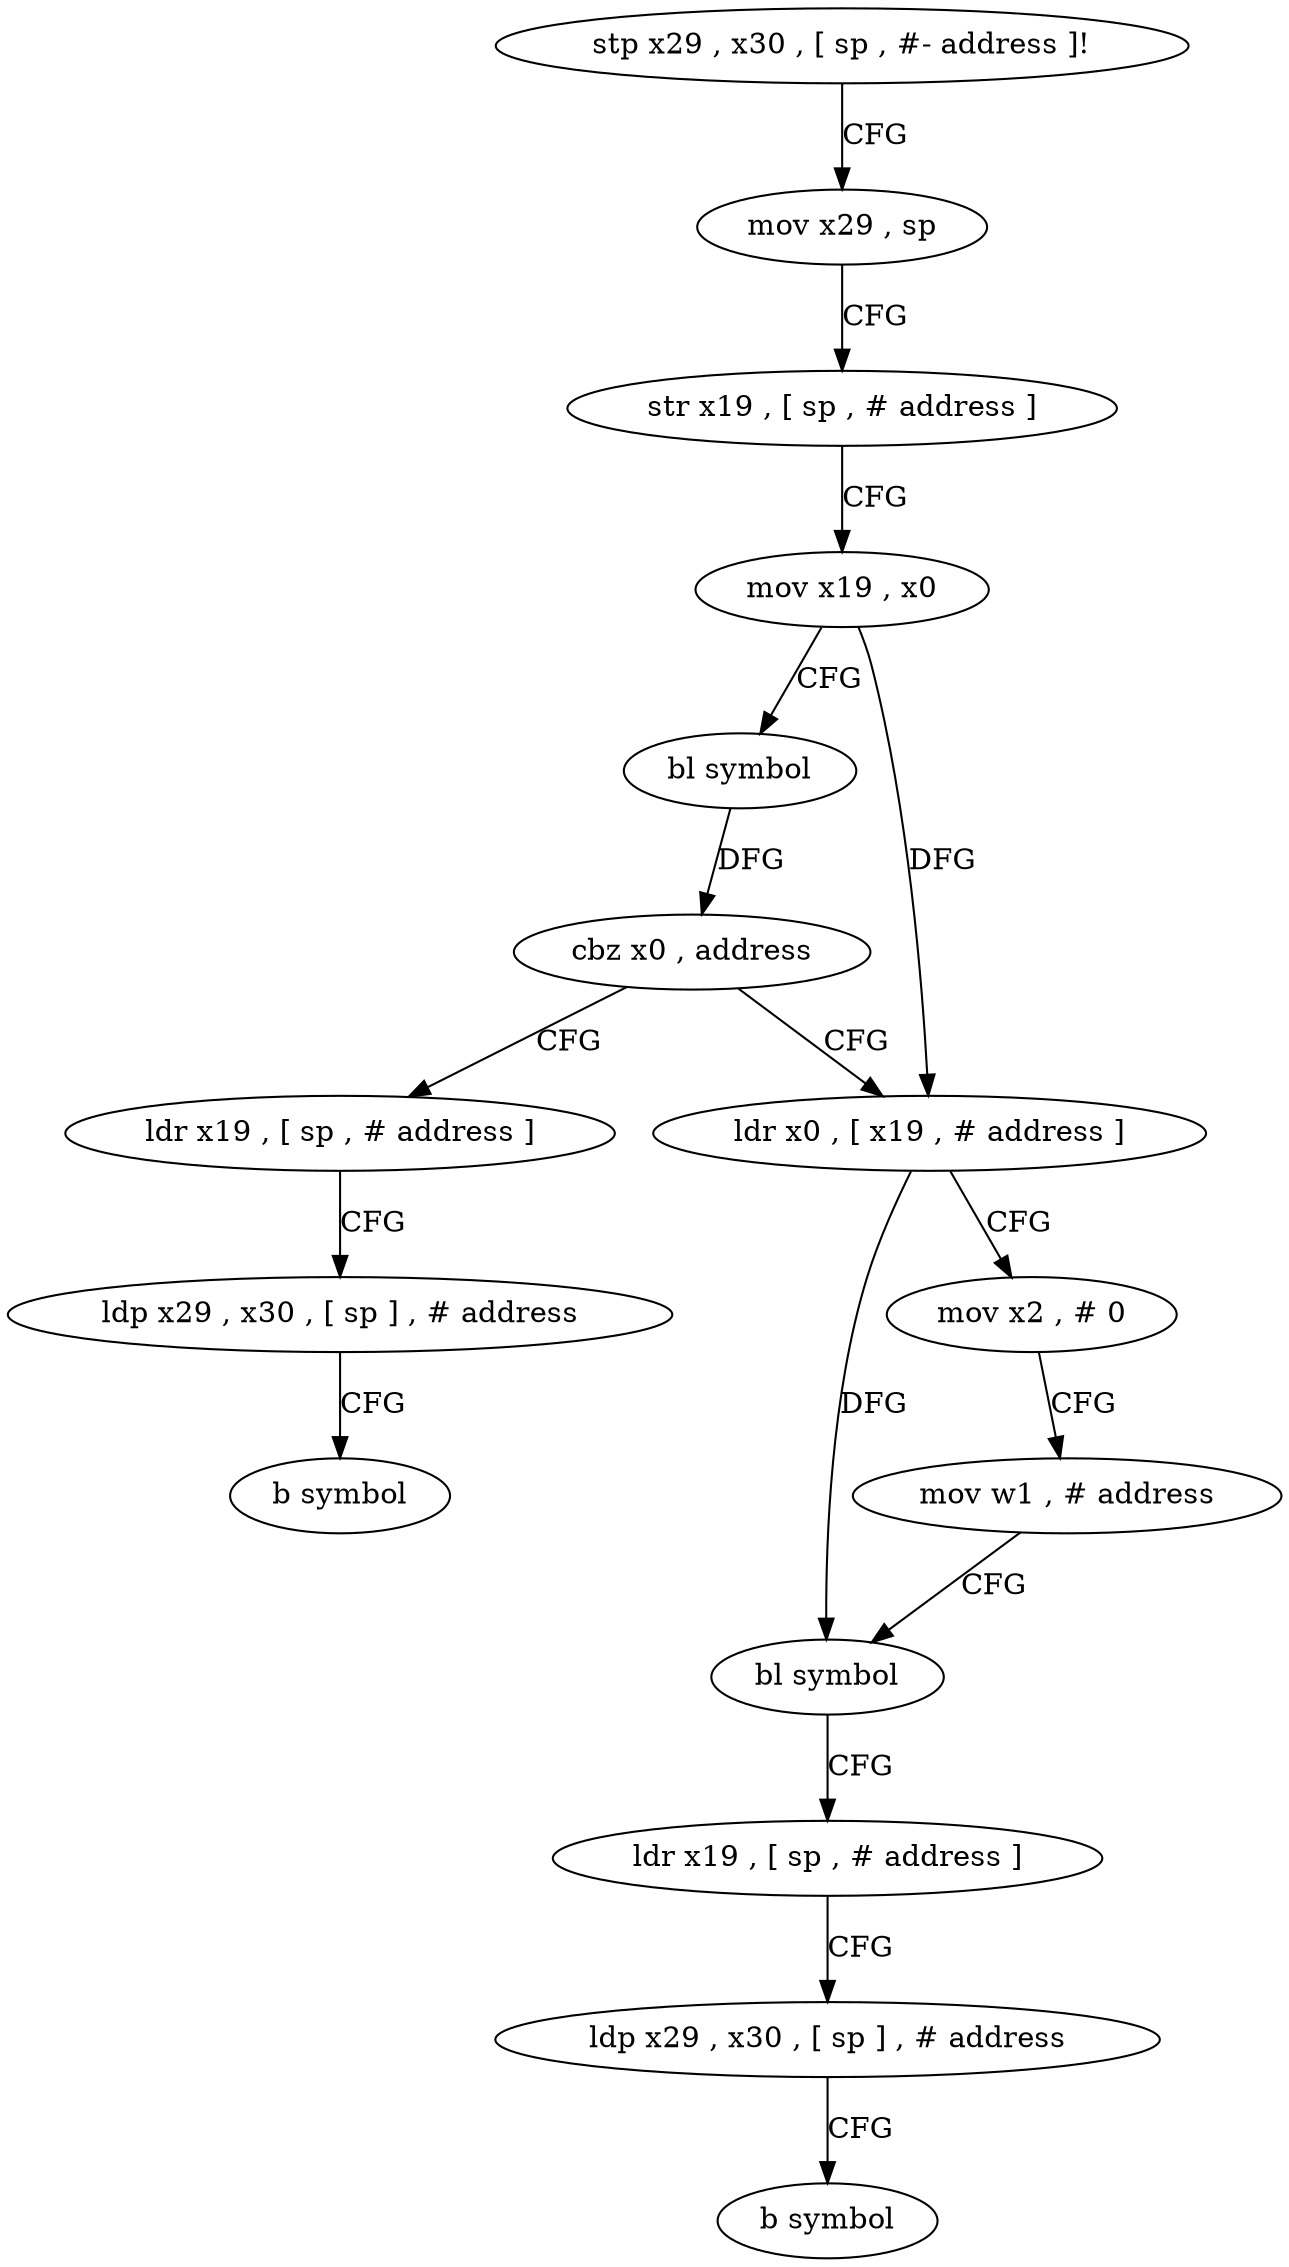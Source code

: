 digraph "func" {
"93968" [label = "stp x29 , x30 , [ sp , #- address ]!" ]
"93972" [label = "mov x29 , sp" ]
"93976" [label = "str x19 , [ sp , # address ]" ]
"93980" [label = "mov x19 , x0" ]
"93984" [label = "bl symbol" ]
"93988" [label = "cbz x0 , address" ]
"94008" [label = "ldr x0 , [ x19 , # address ]" ]
"93992" [label = "ldr x19 , [ sp , # address ]" ]
"94012" [label = "mov x2 , # 0" ]
"94016" [label = "mov w1 , # address" ]
"94020" [label = "bl symbol" ]
"94024" [label = "ldr x19 , [ sp , # address ]" ]
"94028" [label = "ldp x29 , x30 , [ sp ] , # address" ]
"94032" [label = "b symbol" ]
"93996" [label = "ldp x29 , x30 , [ sp ] , # address" ]
"94000" [label = "b symbol" ]
"93968" -> "93972" [ label = "CFG" ]
"93972" -> "93976" [ label = "CFG" ]
"93976" -> "93980" [ label = "CFG" ]
"93980" -> "93984" [ label = "CFG" ]
"93980" -> "94008" [ label = "DFG" ]
"93984" -> "93988" [ label = "DFG" ]
"93988" -> "94008" [ label = "CFG" ]
"93988" -> "93992" [ label = "CFG" ]
"94008" -> "94012" [ label = "CFG" ]
"94008" -> "94020" [ label = "DFG" ]
"93992" -> "93996" [ label = "CFG" ]
"94012" -> "94016" [ label = "CFG" ]
"94016" -> "94020" [ label = "CFG" ]
"94020" -> "94024" [ label = "CFG" ]
"94024" -> "94028" [ label = "CFG" ]
"94028" -> "94032" [ label = "CFG" ]
"93996" -> "94000" [ label = "CFG" ]
}
